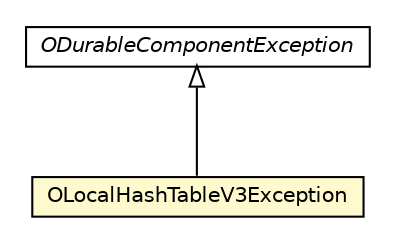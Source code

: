 #!/usr/local/bin/dot
#
# Class diagram 
# Generated by UMLGraph version R5_6-24-gf6e263 (http://www.umlgraph.org/)
#

digraph G {
	edge [fontname="Helvetica",fontsize=10,labelfontname="Helvetica",labelfontsize=10];
	node [fontname="Helvetica",fontsize=10,shape=plaintext];
	nodesep=0.25;
	ranksep=0.5;
	// com.orientechnologies.orient.core.exception.ODurableComponentException
	c4428927 [label=<<table title="com.orientechnologies.orient.core.exception.ODurableComponentException" border="0" cellborder="1" cellspacing="0" cellpadding="2" port="p" href="./ODurableComponentException.html">
		<tr><td><table border="0" cellspacing="0" cellpadding="1">
<tr><td align="center" balign="center"><font face="Helvetica-Oblique"> ODurableComponentException </font></td></tr>
		</table></td></tr>
		</table>>, URL="./ODurableComponentException.html", fontname="Helvetica", fontcolor="black", fontsize=10.0];
	// com.orientechnologies.orient.core.exception.OLocalHashTableV3Exception
	c4428963 [label=<<table title="com.orientechnologies.orient.core.exception.OLocalHashTableV3Exception" border="0" cellborder="1" cellspacing="0" cellpadding="2" port="p" bgcolor="lemonChiffon" href="./OLocalHashTableV3Exception.html">
		<tr><td><table border="0" cellspacing="0" cellpadding="1">
<tr><td align="center" balign="center"> OLocalHashTableV3Exception </td></tr>
		</table></td></tr>
		</table>>, URL="./OLocalHashTableV3Exception.html", fontname="Helvetica", fontcolor="black", fontsize=10.0];
	//com.orientechnologies.orient.core.exception.OLocalHashTableV3Exception extends com.orientechnologies.orient.core.exception.ODurableComponentException
	c4428927:p -> c4428963:p [dir=back,arrowtail=empty];
}

